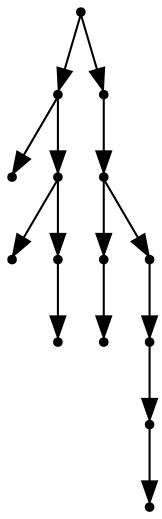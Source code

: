digraph {
  14 [shape=point];
  5 [shape=point];
  0 [shape=point];
  4 [shape=point];
  1 [shape=point];
  3 [shape=point];
  2 [shape=point];
  13 [shape=point];
  12 [shape=point];
  7 [shape=point];
  6 [shape=point];
  11 [shape=point];
  10 [shape=point];
  9 [shape=point];
  8 [shape=point];
14 -> 5;
5 -> 0;
5 -> 4;
4 -> 1;
4 -> 3;
3 -> 2;
14 -> 13;
13 -> 12;
12 -> 7;
7 -> 6;
12 -> 11;
11 -> 10;
10 -> 9;
9 -> 8;
}
